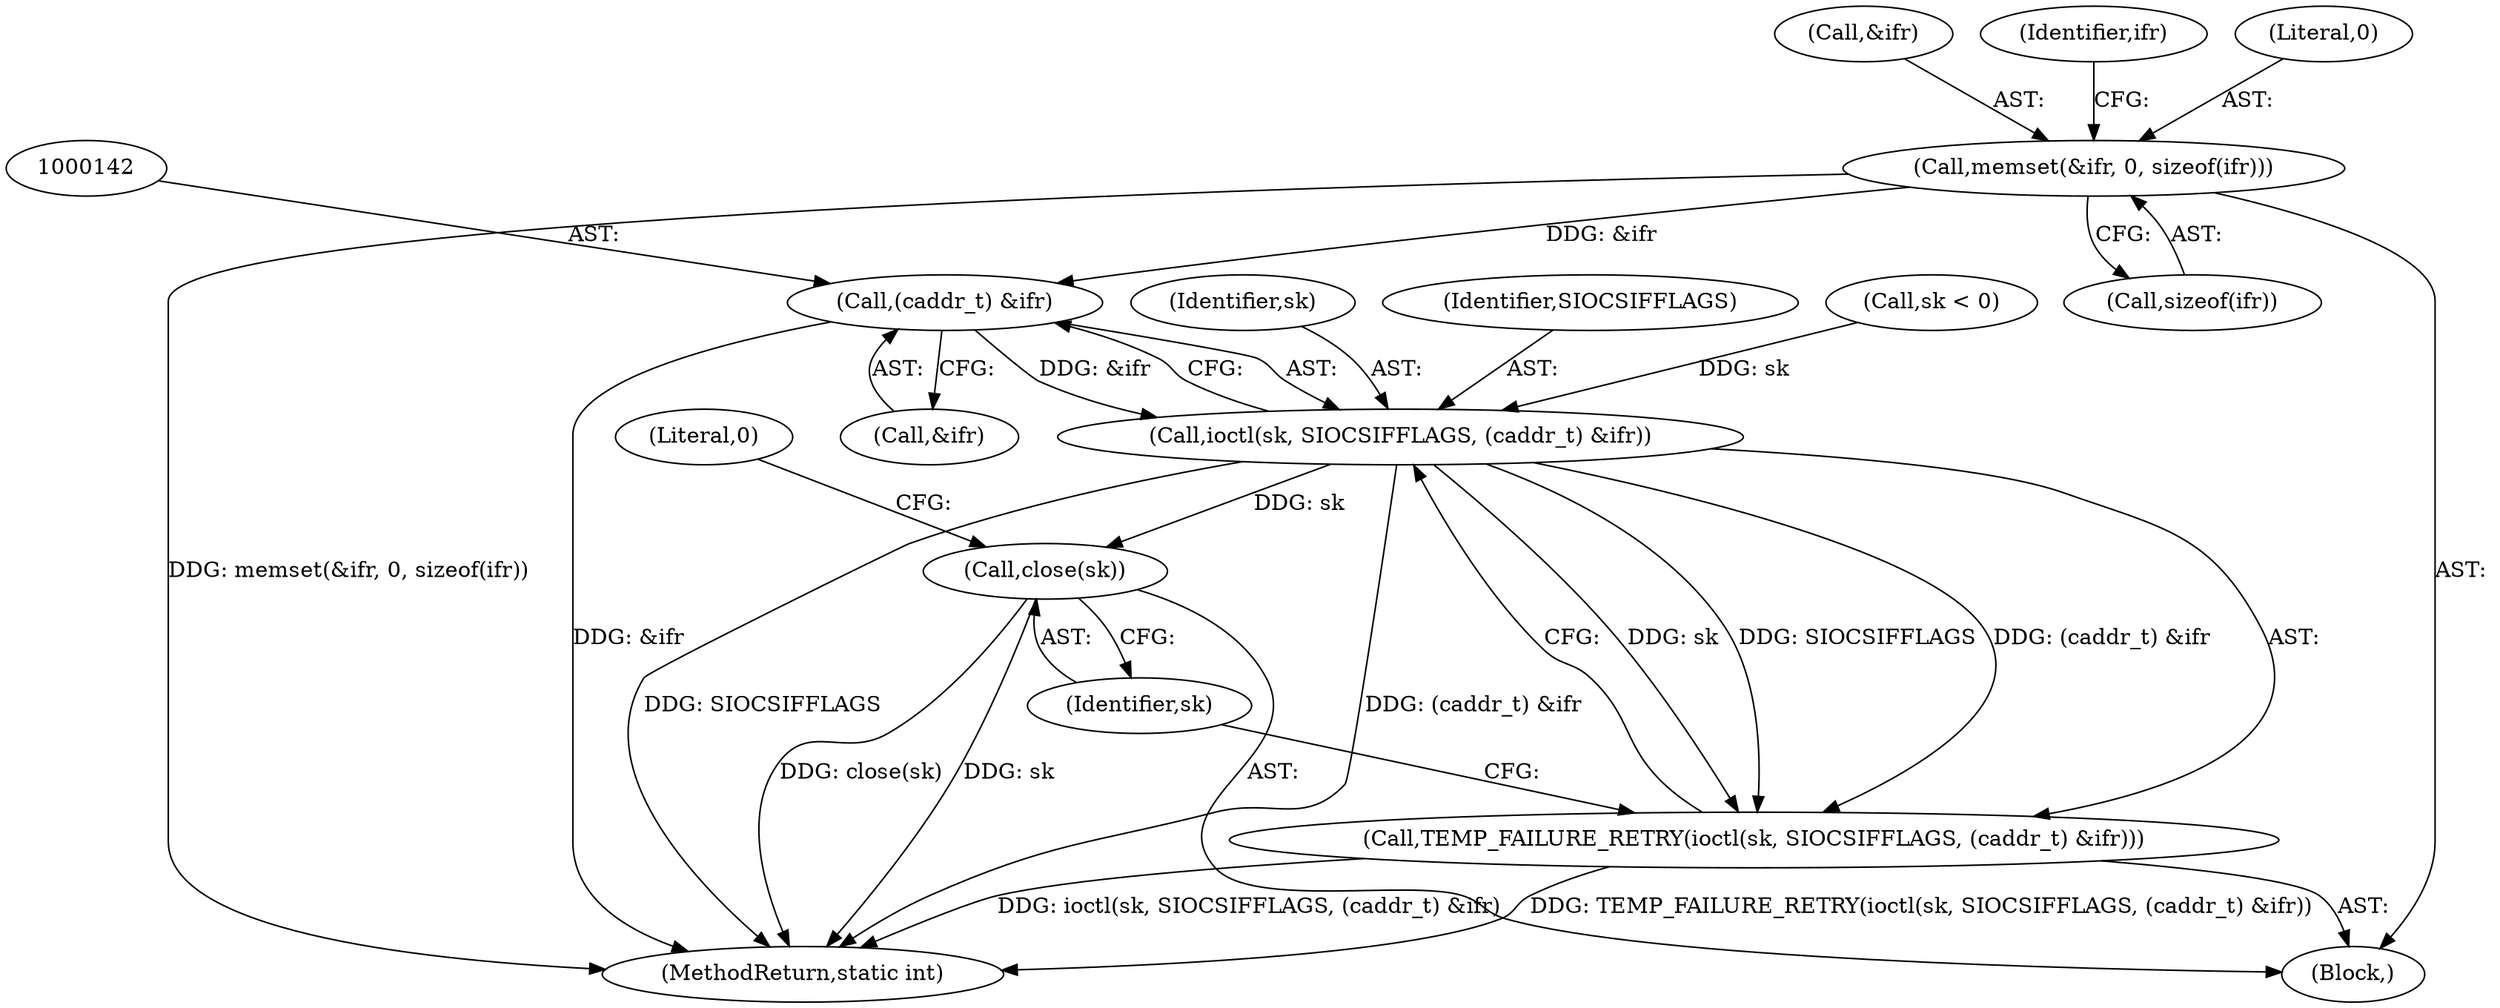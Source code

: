 digraph "0_Android_472271b153c5dc53c28beac55480a8d8434b2d5c_25@API" {
"1000118" [label="(Call,memset(&ifr, 0, sizeof(ifr)))"];
"1000141" [label="(Call,(caddr_t) &ifr)"];
"1000138" [label="(Call,ioctl(sk, SIOCSIFFLAGS, (caddr_t) &ifr))"];
"1000137" [label="(Call,TEMP_FAILURE_RETRY(ioctl(sk, SIOCSIFFLAGS, (caddr_t) &ifr)))"];
"1000145" [label="(Call,close(sk))"];
"1000122" [label="(Call,sizeof(ifr))"];
"1000119" [label="(Call,&ifr)"];
"1000126" [label="(Identifier,ifr)"];
"1000145" [label="(Call,close(sk))"];
"1000149" [label="(MethodReturn,static int)"];
"1000138" [label="(Call,ioctl(sk, SIOCSIFFLAGS, (caddr_t) &ifr))"];
"1000121" [label="(Literal,0)"];
"1000148" [label="(Literal,0)"];
"1000139" [label="(Identifier,sk)"];
"1000102" [label="(Block,)"];
"1000146" [label="(Identifier,sk)"];
"1000118" [label="(Call,memset(&ifr, 0, sizeof(ifr)))"];
"1000143" [label="(Call,&ifr)"];
"1000137" [label="(Call,TEMP_FAILURE_RETRY(ioctl(sk, SIOCSIFFLAGS, (caddr_t) &ifr)))"];
"1000141" [label="(Call,(caddr_t) &ifr)"];
"1000140" [label="(Identifier,SIOCSIFFLAGS)"];
"1000112" [label="(Call,sk < 0)"];
"1000118" -> "1000102"  [label="AST: "];
"1000118" -> "1000122"  [label="CFG: "];
"1000119" -> "1000118"  [label="AST: "];
"1000121" -> "1000118"  [label="AST: "];
"1000122" -> "1000118"  [label="AST: "];
"1000126" -> "1000118"  [label="CFG: "];
"1000118" -> "1000149"  [label="DDG: memset(&ifr, 0, sizeof(ifr))"];
"1000118" -> "1000141"  [label="DDG: &ifr"];
"1000141" -> "1000138"  [label="AST: "];
"1000141" -> "1000143"  [label="CFG: "];
"1000142" -> "1000141"  [label="AST: "];
"1000143" -> "1000141"  [label="AST: "];
"1000138" -> "1000141"  [label="CFG: "];
"1000141" -> "1000149"  [label="DDG: &ifr"];
"1000141" -> "1000138"  [label="DDG: &ifr"];
"1000138" -> "1000137"  [label="AST: "];
"1000139" -> "1000138"  [label="AST: "];
"1000140" -> "1000138"  [label="AST: "];
"1000137" -> "1000138"  [label="CFG: "];
"1000138" -> "1000149"  [label="DDG: SIOCSIFFLAGS"];
"1000138" -> "1000149"  [label="DDG: (caddr_t) &ifr"];
"1000138" -> "1000137"  [label="DDG: sk"];
"1000138" -> "1000137"  [label="DDG: SIOCSIFFLAGS"];
"1000138" -> "1000137"  [label="DDG: (caddr_t) &ifr"];
"1000112" -> "1000138"  [label="DDG: sk"];
"1000138" -> "1000145"  [label="DDG: sk"];
"1000137" -> "1000102"  [label="AST: "];
"1000146" -> "1000137"  [label="CFG: "];
"1000137" -> "1000149"  [label="DDG: ioctl(sk, SIOCSIFFLAGS, (caddr_t) &ifr)"];
"1000137" -> "1000149"  [label="DDG: TEMP_FAILURE_RETRY(ioctl(sk, SIOCSIFFLAGS, (caddr_t) &ifr))"];
"1000145" -> "1000102"  [label="AST: "];
"1000145" -> "1000146"  [label="CFG: "];
"1000146" -> "1000145"  [label="AST: "];
"1000148" -> "1000145"  [label="CFG: "];
"1000145" -> "1000149"  [label="DDG: sk"];
"1000145" -> "1000149"  [label="DDG: close(sk)"];
}
